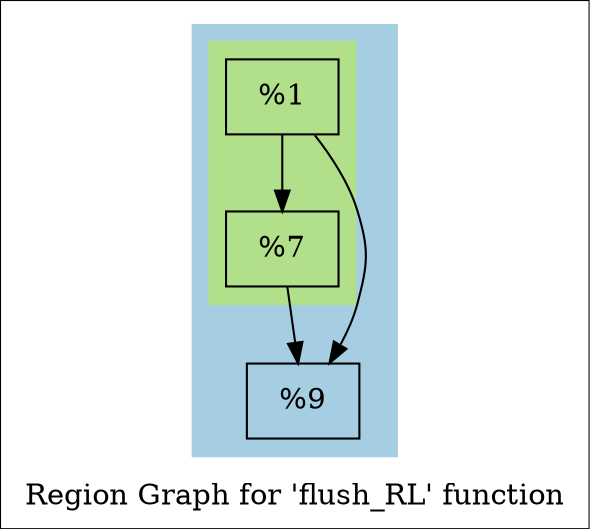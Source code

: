 digraph "Region Graph for 'flush_RL' function" {
	label="Region Graph for 'flush_RL' function";

	Node0x1348ab0 [shape=record,label="{%1}"];
	Node0x1348ab0 -> Node0x13a3f70;
	Node0x1348ab0 -> Node0x14384a0;
	Node0x13a3f70 [shape=record,label="{%7}"];
	Node0x13a3f70 -> Node0x14384a0;
	Node0x14384a0 [shape=record,label="{%9}"];
	colorscheme = "paired12"
        subgraph cluster_0x139ee90 {
          label = "";
          style = filled;
          color = 1
          subgraph cluster_0x142a190 {
            label = "";
            style = filled;
            color = 3
            Node0x1348ab0;
            Node0x13a3f70;
          }
          Node0x14384a0;
        }
}
